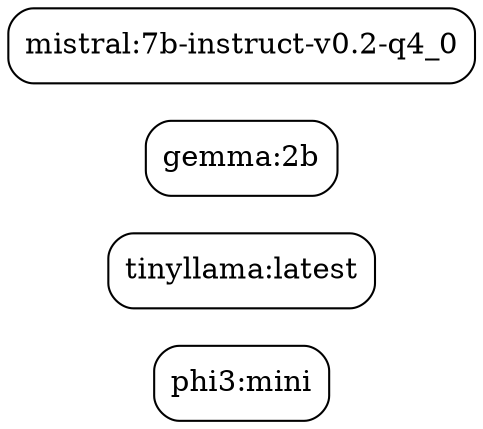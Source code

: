 digraph AIRelationships {
  rankdir=LR;
  node [shape=box, style=rounded];

  "phi3" [label="phi3:mini"];
  "tinyllama" [label="tinyllama:latest"];
  "gemma" [label="gemma:2b"];
  "mistral" [label="mistral:7b-instruct-v0.2-q4_0"];

}

